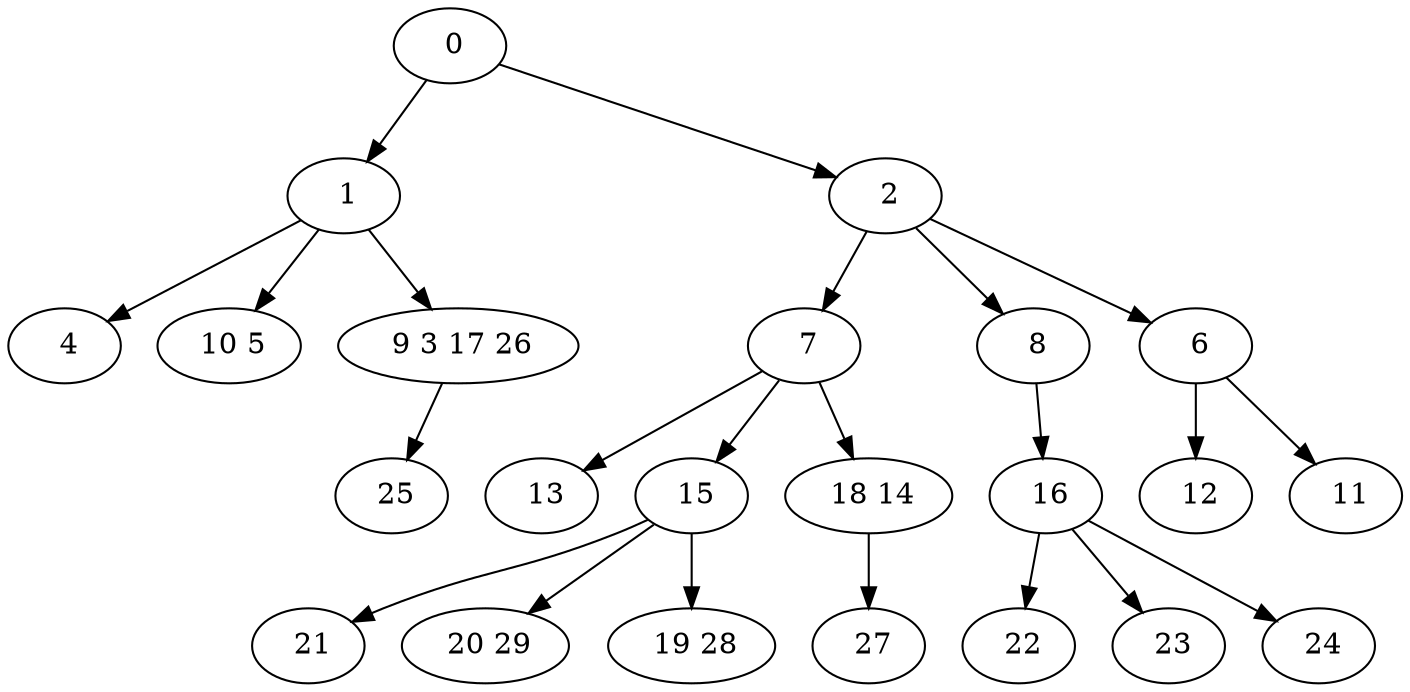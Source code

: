 digraph mytree {
" 0" -> " 1";
" 0" -> " 2";
" 1" -> " 4";
" 1" -> " 10 5";
" 1" -> " 9 3 17 26";
" 2" -> " 7";
" 2" -> " 8";
" 2" -> " 6";
" 4";
" 10 5";
" 9 3 17 26" -> " 25";
" 7" -> " 13";
" 7" -> " 15";
" 7" -> " 18 14";
" 8" -> " 16";
" 6" -> " 12";
" 6" -> " 11";
" 12";
" 13";
" 15" -> " 21";
" 15" -> " 20 29";
" 15" -> " 19 28";
" 16" -> " 22";
" 16" -> " 23";
" 16" -> " 24";
" 21";
" 20 29";
" 19 28";
" 22";
" 23";
" 24";
" 11";
" 25";
" 18 14" -> " 27";
" 27";
}
